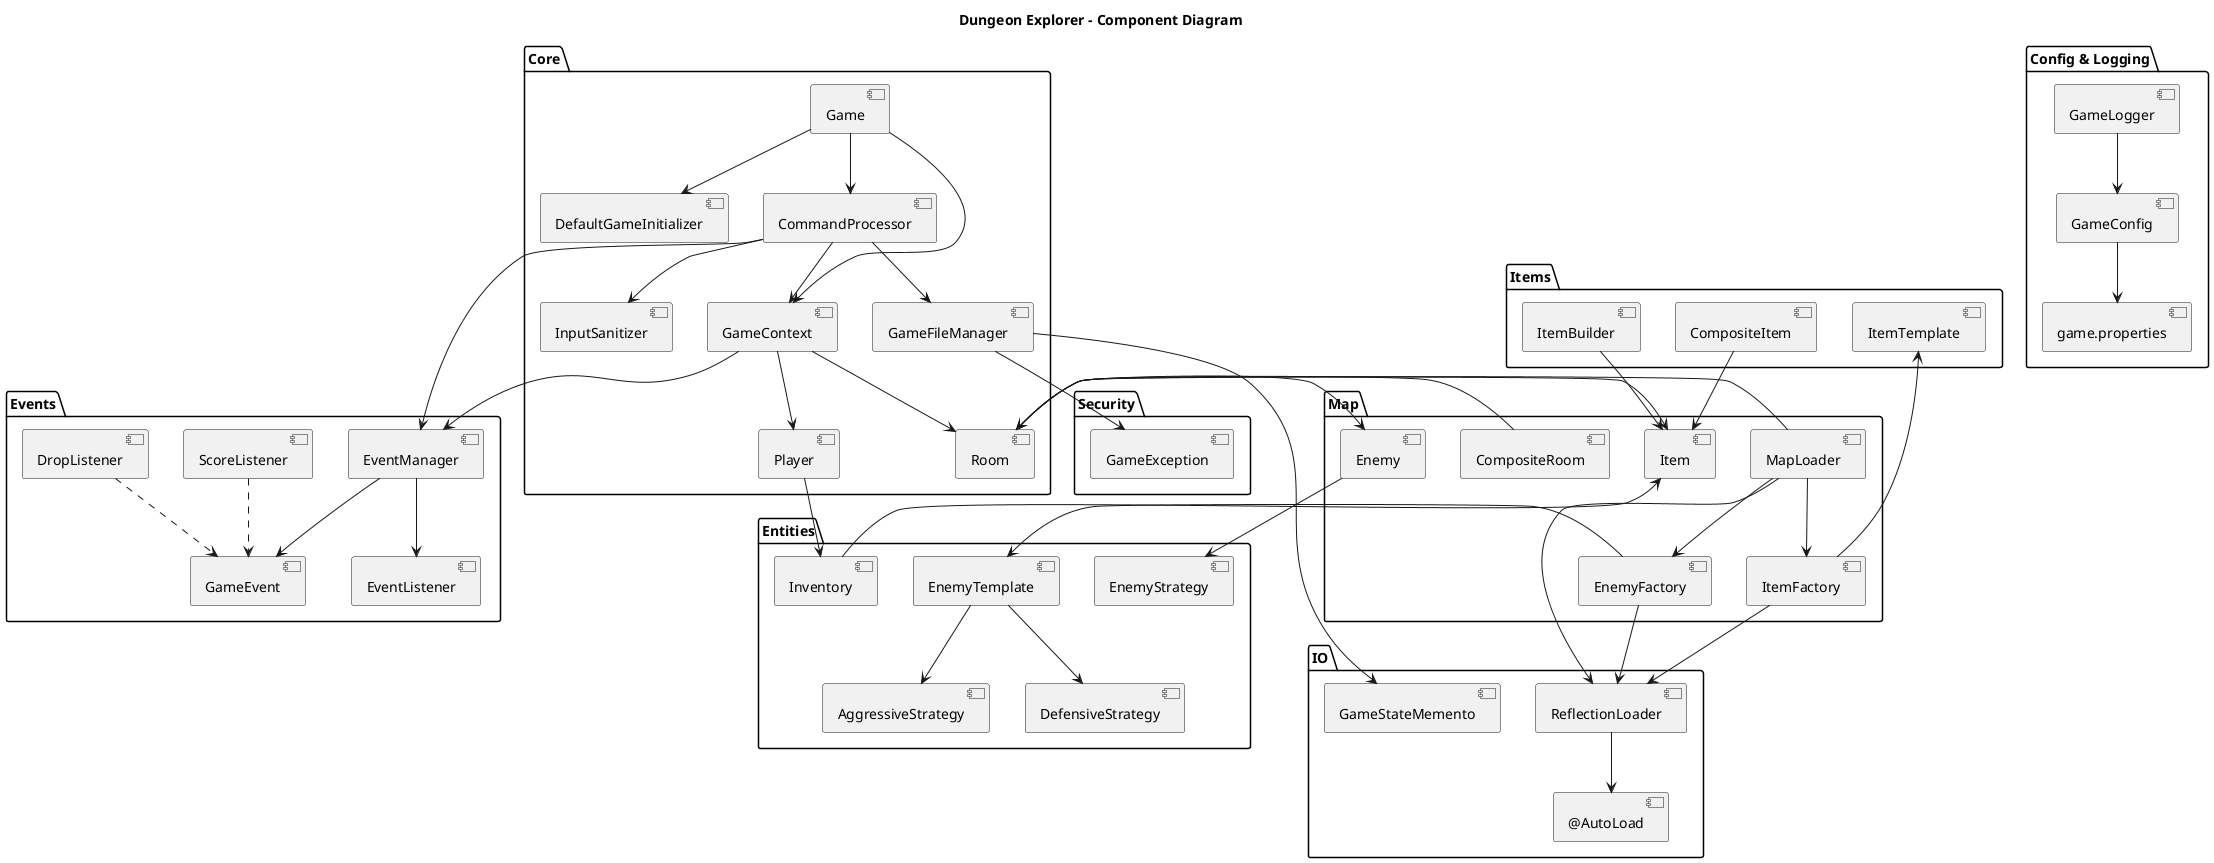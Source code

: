 @startuml ComponentDiagram

title Dungeon Explorer - Component Diagram

package "Core" {
  [Game] --> [GameContext]
  [Game] --> [DefaultGameInitializer]
  [Game] --> [CommandProcessor]
  [GameContext] --> [Player]
  [GameContext] --> [Room]
  [CommandProcessor] --> [GameContext]
  [CommandProcessor] --> [GameFileManager]
  [CommandProcessor] --> [InputSanitizer]
}

package "Map" {
  [Room] --> [Enemy]
  [Room] --> [Item]
  [CompositeRoom] --> [Room]
  [MapLoader] --> [Room]
  [MapLoader] --> [EnemyFactory]
  [MapLoader] --> [ItemFactory]
}

package "Entities" {
  [Enemy] --> [EnemyStrategy]
  [EnemyFactory] --> [EnemyTemplate]
  [EnemyTemplate] --> [AggressiveStrategy]
  [EnemyTemplate] --> [DefensiveStrategy]
  [Player] --> [Inventory]
}

package "Items" {
  [ItemFactory] --> [ItemTemplate]
  [CompositeItem] --> [Item]
  [ItemBuilder] --> [Item]
  [Inventory] --> [Item]
}

package "Events" {
  [EventManager] --> [EventListener]
  [EventManager] --> [GameEvent]
  [GameContext] --> [EventManager]
  [ScoreListener] ..> [GameEvent]
  [DropListener] ..> [GameEvent]
}

package "IO" {
  [GameFileManager] --> [GameStateMemento]
  [ReflectionLoader] --> [@AutoLoad]
}

package "Config & Logging" {
  [GameLogger] --> [GameConfig]
  [GameConfig] --> [game.properties]
}

package "Security" {
  [GameException]
}

' Cross-package dependencies
[MapLoader] --> [ReflectionLoader]
[ItemFactory] --> [ReflectionLoader]
[EnemyFactory] --> [ReflectionLoader]
[CommandProcessor] --> [EventManager]
[GameFileManager] --> [GameException]

@enduml